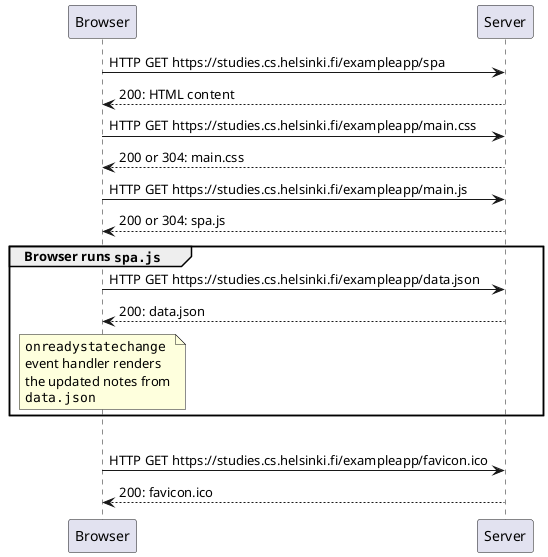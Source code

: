@startuml
Browser -> Server: HTTP GET https://studies.cs.helsinki.fi/exampleapp/spa
Browser <-- Server: 200: HTML content
Browser -> Server: HTTP GET https://studies.cs.helsinki.fi/exampleapp/main.css
Browser <-- Server: 200 or 304: main.css
Browser -> Server: HTTP GET https://studies.cs.helsinki.fi/exampleapp/main.js
Browser <-- Server: 200 or 304: spa.js

group Browser runs ""spa.js""
	Browser -> Server: HTTP GET https://studies.cs.helsinki.fi/exampleapp/data.json
	Browser <-- Server: 200: data.json

	note over Browser
		""onreadystatechange""
		event handler renders
		the updated notes from
		""data.json""
	end note
end
|||
Browser -> Server: HTTP GET https://studies.cs.helsinki.fi/exampleapp/favicon.ico
Browser <-- Server: 200: favicon.ico

@enduml
